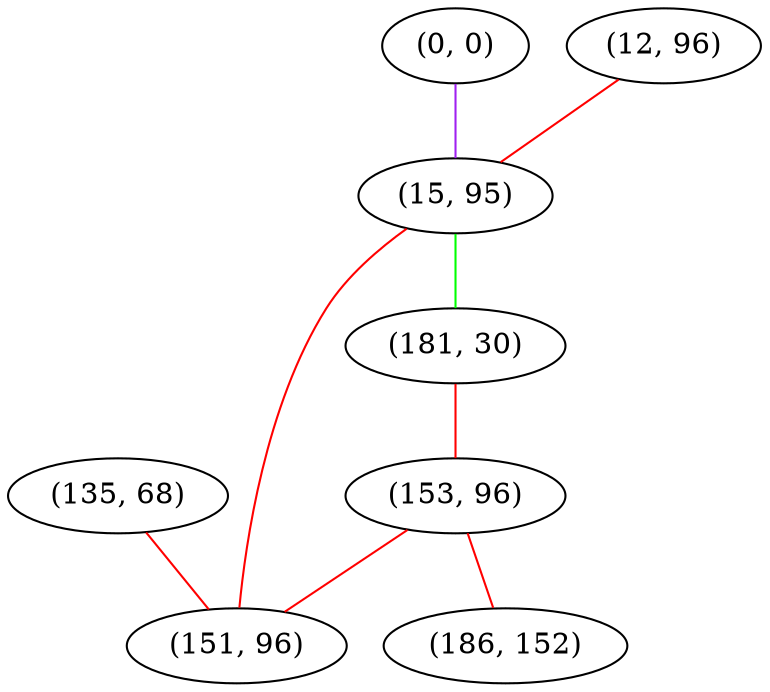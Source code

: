 graph "" {
"(135, 68)";
"(0, 0)";
"(12, 96)";
"(15, 95)";
"(181, 30)";
"(153, 96)";
"(151, 96)";
"(186, 152)";
"(135, 68)" -- "(151, 96)"  [color=red, key=0, weight=1];
"(0, 0)" -- "(15, 95)"  [color=purple, key=0, weight=4];
"(12, 96)" -- "(15, 95)"  [color=red, key=0, weight=1];
"(15, 95)" -- "(181, 30)"  [color=green, key=0, weight=2];
"(15, 95)" -- "(151, 96)"  [color=red, key=0, weight=1];
"(181, 30)" -- "(153, 96)"  [color=red, key=0, weight=1];
"(153, 96)" -- "(186, 152)"  [color=red, key=0, weight=1];
"(153, 96)" -- "(151, 96)"  [color=red, key=0, weight=1];
}
